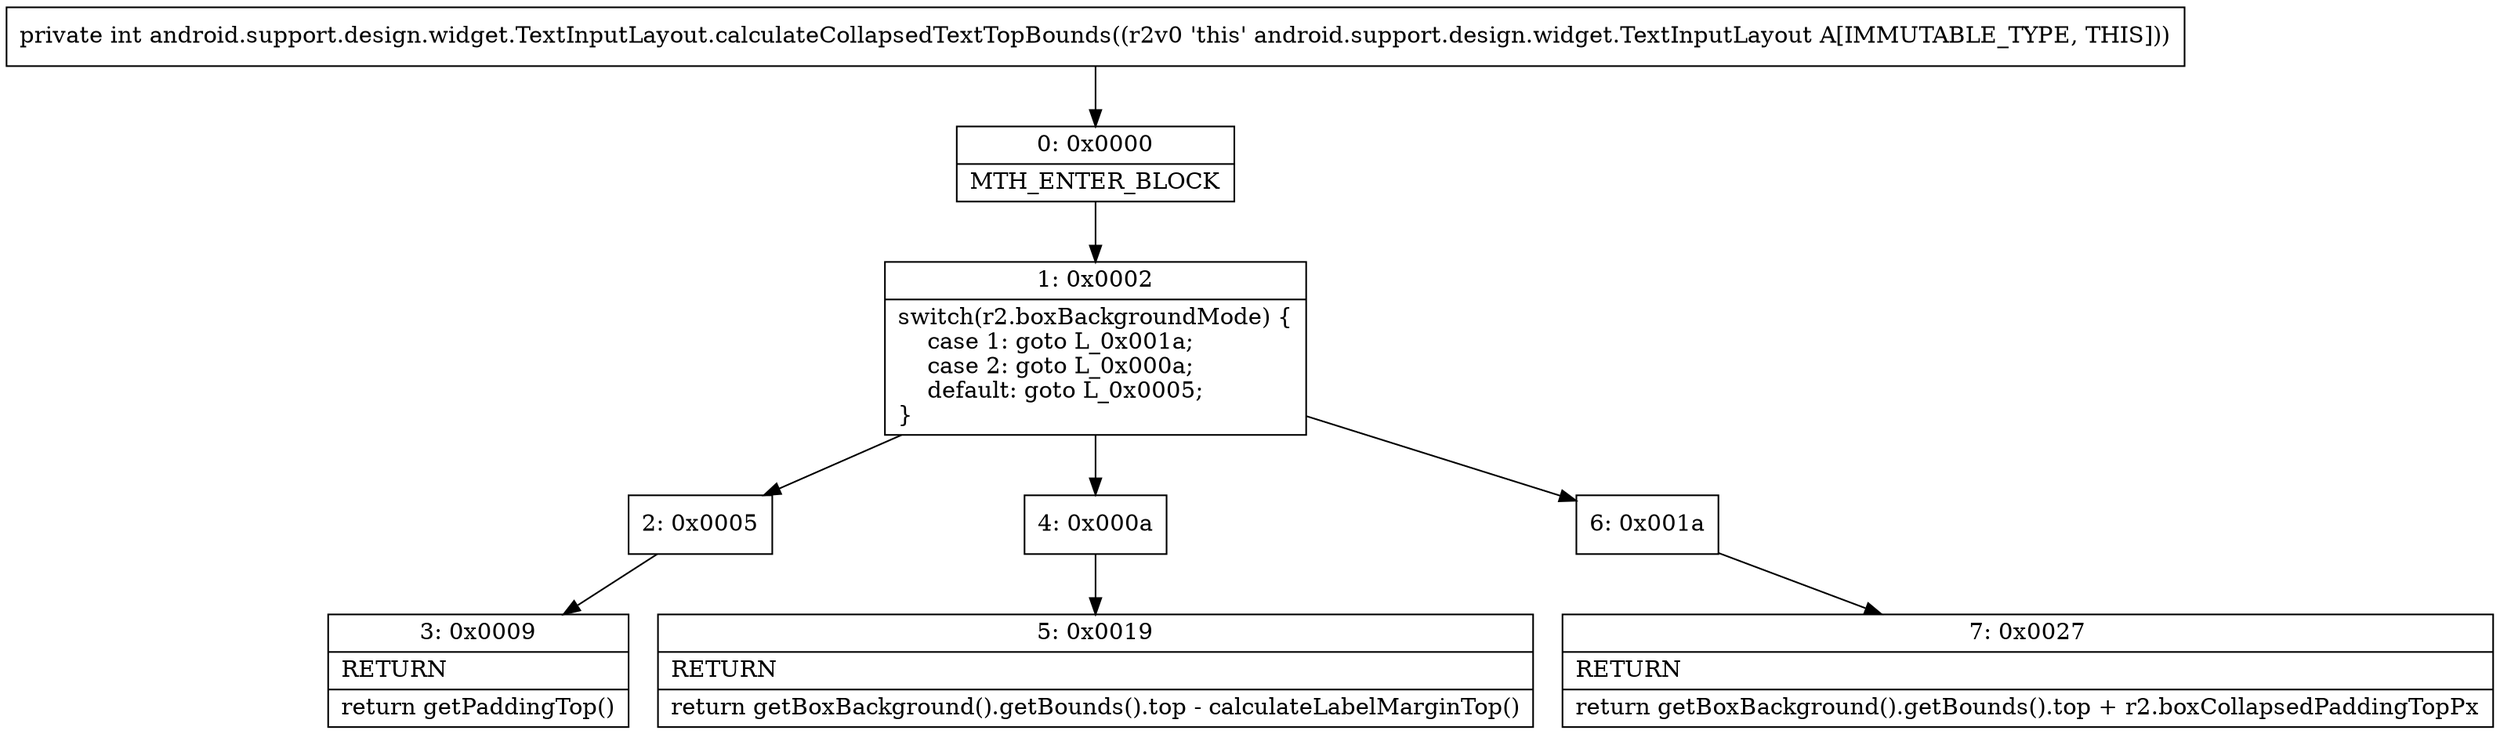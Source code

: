 digraph "CFG forandroid.support.design.widget.TextInputLayout.calculateCollapsedTextTopBounds()I" {
Node_0 [shape=record,label="{0\:\ 0x0000|MTH_ENTER_BLOCK\l}"];
Node_1 [shape=record,label="{1\:\ 0x0002|switch(r2.boxBackgroundMode) \{\l    case 1: goto L_0x001a;\l    case 2: goto L_0x000a;\l    default: goto L_0x0005;\l\}\l}"];
Node_2 [shape=record,label="{2\:\ 0x0005}"];
Node_3 [shape=record,label="{3\:\ 0x0009|RETURN\l|return getPaddingTop()\l}"];
Node_4 [shape=record,label="{4\:\ 0x000a}"];
Node_5 [shape=record,label="{5\:\ 0x0019|RETURN\l|return getBoxBackground().getBounds().top \- calculateLabelMarginTop()\l}"];
Node_6 [shape=record,label="{6\:\ 0x001a}"];
Node_7 [shape=record,label="{7\:\ 0x0027|RETURN\l|return getBoxBackground().getBounds().top + r2.boxCollapsedPaddingTopPx\l}"];
MethodNode[shape=record,label="{private int android.support.design.widget.TextInputLayout.calculateCollapsedTextTopBounds((r2v0 'this' android.support.design.widget.TextInputLayout A[IMMUTABLE_TYPE, THIS])) }"];
MethodNode -> Node_0;
Node_0 -> Node_1;
Node_1 -> Node_2;
Node_1 -> Node_4;
Node_1 -> Node_6;
Node_2 -> Node_3;
Node_4 -> Node_5;
Node_6 -> Node_7;
}

